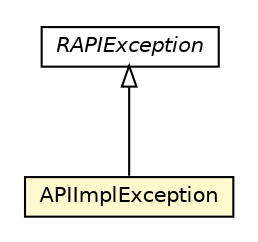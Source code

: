 #!/usr/local/bin/dot
#
# Class diagram 
# Generated by UMLGraph version R5_6-24-gf6e263 (http://www.umlgraph.org/)
#

digraph G {
	edge [fontname="Helvetica",fontsize=10,labelfontname="Helvetica",labelfontsize=10];
	node [fontname="Helvetica",fontsize=10,shape=plaintext];
	nodesep=0.25;
	ranksep=0.5;
	// org.universAAL.ri.api.manager.exceptions.APIImplException
	c1620937 [label=<<table title="org.universAAL.ri.api.manager.exceptions.APIImplException" border="0" cellborder="1" cellspacing="0" cellpadding="2" port="p" bgcolor="lemonChiffon" href="./APIImplException.html">
		<tr><td><table border="0" cellspacing="0" cellpadding="1">
<tr><td align="center" balign="center"> APIImplException </td></tr>
		</table></td></tr>
		</table>>, URL="./APIImplException.html", fontname="Helvetica", fontcolor="black", fontsize=10.0];
	// org.universAAL.ri.api.manager.exceptions.RAPIException
	c1620938 [label=<<table title="org.universAAL.ri.api.manager.exceptions.RAPIException" border="0" cellborder="1" cellspacing="0" cellpadding="2" port="p" href="./RAPIException.html">
		<tr><td><table border="0" cellspacing="0" cellpadding="1">
<tr><td align="center" balign="center"><font face="Helvetica-Oblique"> RAPIException </font></td></tr>
		</table></td></tr>
		</table>>, URL="./RAPIException.html", fontname="Helvetica", fontcolor="black", fontsize=10.0];
	//org.universAAL.ri.api.manager.exceptions.APIImplException extends org.universAAL.ri.api.manager.exceptions.RAPIException
	c1620938:p -> c1620937:p [dir=back,arrowtail=empty];
}

